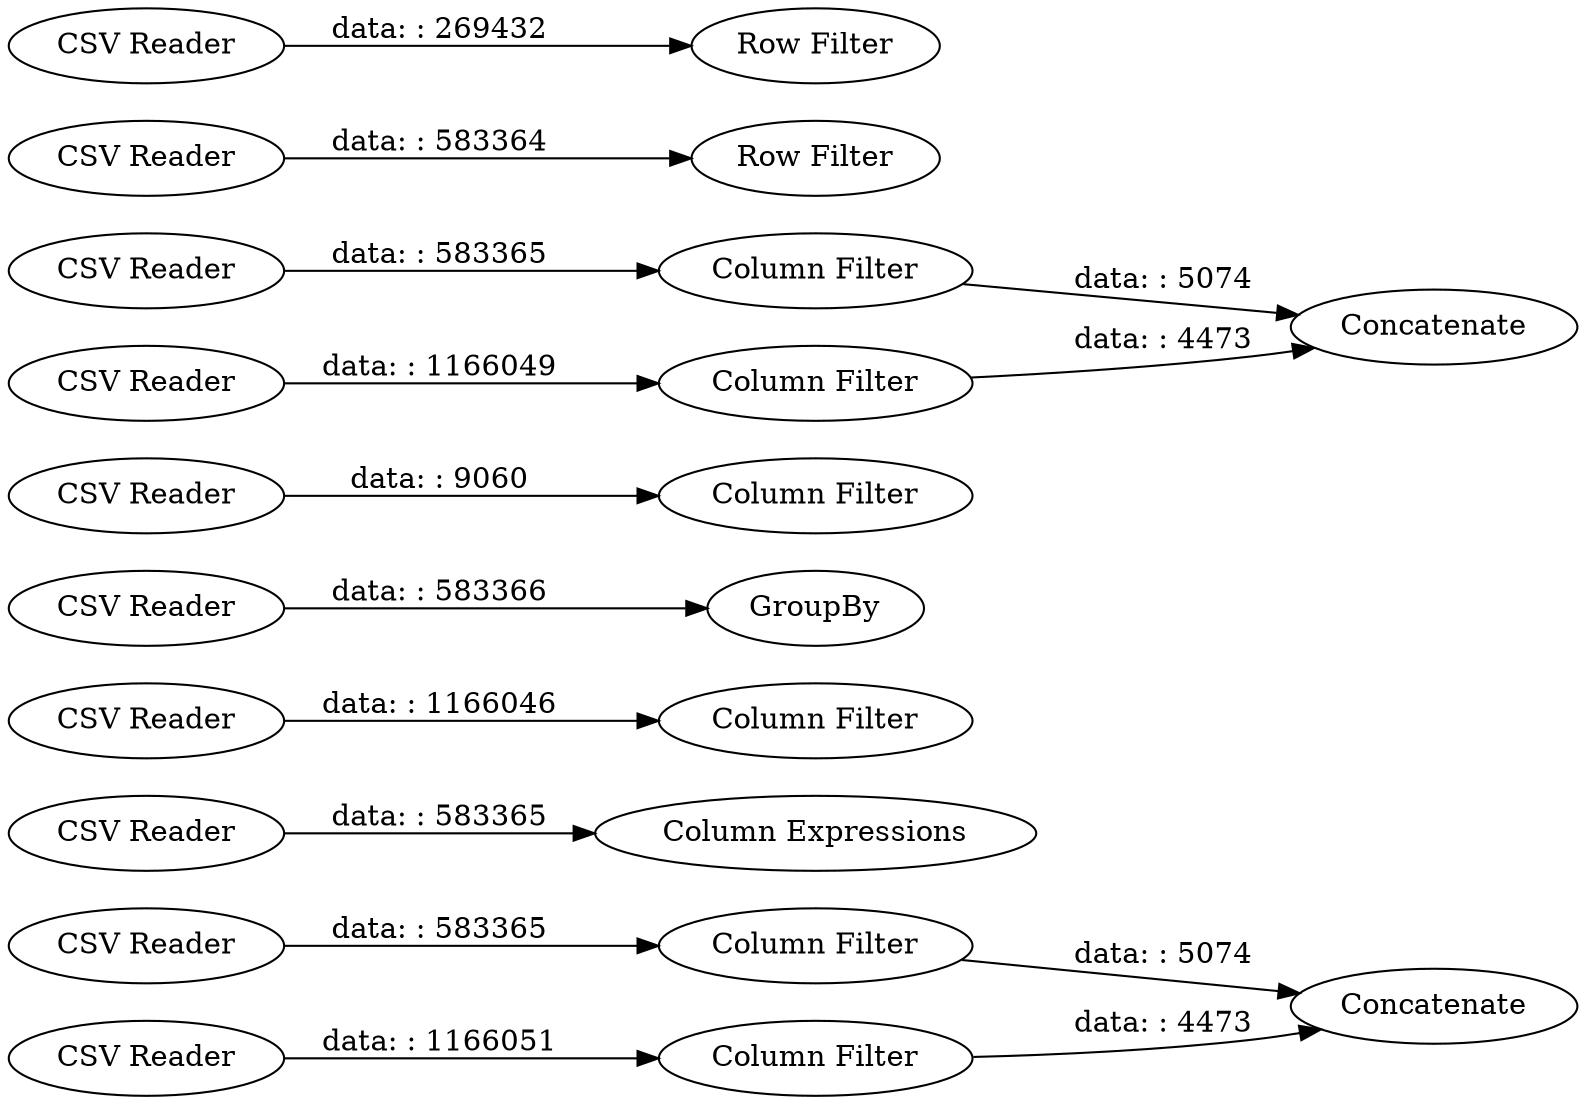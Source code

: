 digraph {
	"5851149953207729612_19" [label=Concatenate]
	"5851149953207729612_15" [label="CSV Reader"]
	"5851149953207729612_11" [label="Column Filter"]
	"5851149953207729612_18" [label=GroupBy]
	"5851149953207729612_7" [label="CSV Reader"]
	"-9213723336022823269_24" [label="CSV Reader"]
	"5851149953207729612_14" [label="Column Expressions"]
	"5851149953207729612_6" [label="CSV Reader"]
	"5851149953207729612_8" [label="CSV Reader"]
	"5851149953207729612_22" [label="Column Filter"]
	"5851149953207729612_9" [label="Row Filter"]
	"5851149953207729612_10" [label="Row Filter"]
	"-9213723336022823269_26" [label="CSV Reader"]
	"5851149953207729612_20" [label="CSV Reader"]
	"-9213723336022823269_28" [label=Concatenate]
	"-9213723336022823269_27" [label="Column Filter"]
	"5851149953207729612_23" [label="Column Filter"]
	"5851149953207729612_21" [label="CSV Reader"]
	"5851149953207729612_12" [label="Column Filter"]
	"5851149953207729612_16" [label="CSV Reader"]
	"5851149953207729612_5" [label="CSV Reader"]
	"-9213723336022823269_25" [label="Column Filter"]
	"-9213723336022823269_26" -> "-9213723336022823269_27" [label="data: : 1166049"]
	"5851149953207729612_20" -> "5851149953207729612_22" [label="data: : 583365"]
	"-9213723336022823269_24" -> "-9213723336022823269_25" [label="data: : 583365"]
	"5851149953207729612_21" -> "5851149953207729612_23" [label="data: : 1166051"]
	"5851149953207729612_15" -> "5851149953207729612_14" [label="data: : 583365"]
	"5851149953207729612_5" -> "5851149953207729612_9" [label="data: : 269432"]
	"5851149953207729612_8" -> "5851149953207729612_11" [label="data: : 1166046"]
	"-9213723336022823269_27" -> "-9213723336022823269_28" [label="data: : 4473"]
	"-9213723336022823269_25" -> "-9213723336022823269_28" [label="data: : 5074"]
	"5851149953207729612_16" -> "5851149953207729612_18" [label="data: : 583366"]
	"5851149953207729612_6" -> "5851149953207729612_10" [label="data: : 583364"]
	"5851149953207729612_22" -> "5851149953207729612_19" [label="data: : 5074"]
	"5851149953207729612_23" -> "5851149953207729612_19" [label="data: : 4473"]
	"5851149953207729612_7" -> "5851149953207729612_12" [label="data: : 9060"]
	rankdir=LR
}
